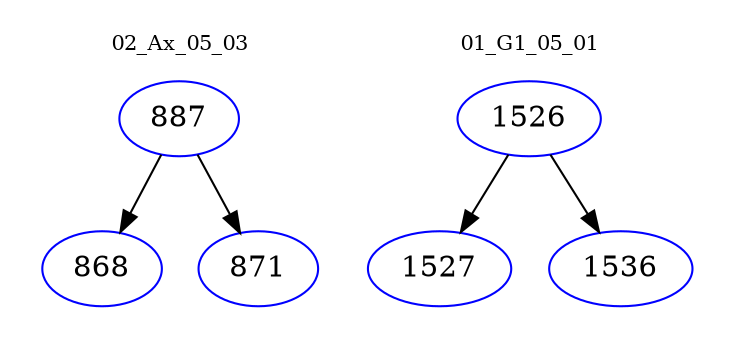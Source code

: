 digraph{
subgraph cluster_0 {
color = white
label = "02_Ax_05_03";
fontsize=10;
T0_887 [label="887", color="blue"]
T0_887 -> T0_868 [color="black"]
T0_868 [label="868", color="blue"]
T0_887 -> T0_871 [color="black"]
T0_871 [label="871", color="blue"]
}
subgraph cluster_1 {
color = white
label = "01_G1_05_01";
fontsize=10;
T1_1526 [label="1526", color="blue"]
T1_1526 -> T1_1527 [color="black"]
T1_1527 [label="1527", color="blue"]
T1_1526 -> T1_1536 [color="black"]
T1_1536 [label="1536", color="blue"]
}
}
